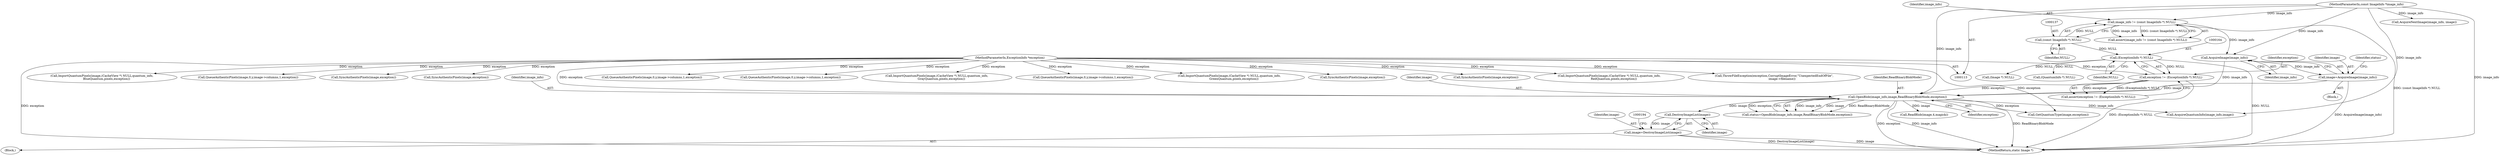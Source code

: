 digraph "0_ImageMagick_f6e9d0d9955e85bdd7540b251cd50d598dacc5e6_26@pointer" {
"1000190" [label="(Call,DestroyImageList(image))"];
"1000178" [label="(Call,OpenBlob(image_info,image,ReadBinaryBlobMode,exception))"];
"1000174" [label="(Call,AcquireImage(image_info))"];
"1000134" [label="(Call,image_info != (const ImageInfo *) NULL)"];
"1000114" [label="(MethodParameterIn,const ImageInfo *image_info)"];
"1000136" [label="(Call,(const ImageInfo *) NULL)"];
"1000172" [label="(Call,image=AcquireImage(image_info))"];
"1000161" [label="(Call,exception != (ExceptionInfo *) NULL)"];
"1000115" [label="(MethodParameterIn,ExceptionInfo *exception)"];
"1000163" [label="(Call,(ExceptionInfo *) NULL)"];
"1000188" [label="(Call,image=DestroyImageList(image))"];
"1000175" [label="(Identifier,image_info)"];
"1000180" [label="(Identifier,image)"];
"1000162" [label="(Identifier,exception)"];
"1000138" [label="(Identifier,NULL)"];
"1000115" [label="(MethodParameterIn,ExceptionInfo *exception)"];
"1000163" [label="(Call,(ExceptionInfo *) NULL)"];
"1000173" [label="(Identifier,image)"];
"1000136" [label="(Call,(const ImageInfo *) NULL)"];
"1000161" [label="(Call,exception != (ExceptionInfo *) NULL)"];
"1000713" [label="(Call,ImportQuantumPixels(image,(CacheView *) NULL,quantum_info,\n          GreenQuantum,pixels,exception))"];
"1000135" [label="(Identifier,image_info)"];
"1000176" [label="(Call,status=OpenBlob(image_info,image,ReadBinaryBlobMode,exception))"];
"1000177" [label="(Identifier,status)"];
"1000598" [label="(Call,SyncAuthenticPixels(image,exception))"];
"1000786" [label="(Call,SyncAuthenticPixels(image,exception))"];
"1000160" [label="(Call,assert(exception != (ExceptionInfo *) NULL))"];
"1000174" [label="(Call,AcquireImage(image_info))"];
"1000496" [label="(Call,AcquireQuantumInfo(image_info,image))"];
"1000458" [label="(Call,GetQuantumType(image,exception))"];
"1000165" [label="(Identifier,NULL)"];
"1000198" [label="(Call,ReadBlob(image,4,magick))"];
"1000133" [label="(Call,assert(image_info != (const ImageInfo *) NULL))"];
"1000134" [label="(Call,image_info != (const ImageInfo *) NULL)"];
"1000651" [label="(Call,ImportQuantumPixels(image,(CacheView *) NULL,quantum_info,\n          RedQuantum,pixels,exception))"];
"1000806" [label="(Call,ThrowFileException(exception,CorruptImageError,\"UnexpectedEndOfFile\",\n                 image->filename))"];
"1000193" [label="(Call,(Image *) NULL)"];
"1000187" [label="(Block,)"];
"1000189" [label="(Identifier,image)"];
"1000775" [label="(Call,ImportQuantumPixels(image,(CacheView *) NULL,quantum_info,\n          BlueQuantum,pixels,exception))"];
"1000178" [label="(Call,OpenBlob(image_info,image,ReadBinaryBlobMode,exception))"];
"1000633" [label="(Call,QueueAuthenticPixels(image,0,y,image->columns,1,exception))"];
"1000116" [label="(Block,)"];
"1000662" [label="(Call,SyncAuthenticPixels(image,exception))"];
"1000724" [label="(Call,SyncAuthenticPixels(image,exception))"];
"1000569" [label="(Call,QueueAuthenticPixels(image,0,y,image->columns,1,exception))"];
"1000757" [label="(Call,QueueAuthenticPixels(image,0,y,image->columns,1,exception))"];
"1000191" [label="(Identifier,image)"];
"1000114" [label="(MethodParameterIn,const ImageInfo *image_info)"];
"1000587" [label="(Call,ImportQuantumPixels(image,(CacheView *) NULL,quantum_info,\n          GrayQuantum,pixels,exception))"];
"1000188" [label="(Call,image=DestroyImageList(image))"];
"1000695" [label="(Call,QueueAuthenticPixels(image,0,y,image->columns,1,exception))"];
"1000876" [label="(MethodReturn,static Image *)"];
"1000181" [label="(Identifier,ReadBinaryBlobMode)"];
"1000182" [label="(Identifier,exception)"];
"1000825" [label="(Call,AcquireNextImage(image_info, image))"];
"1000179" [label="(Identifier,image_info)"];
"1000190" [label="(Call,DestroyImageList(image))"];
"1000502" [label="(Call,(QuantumInfo *) NULL)"];
"1000172" [label="(Call,image=AcquireImage(image_info))"];
"1000190" -> "1000188"  [label="AST: "];
"1000190" -> "1000191"  [label="CFG: "];
"1000191" -> "1000190"  [label="AST: "];
"1000188" -> "1000190"  [label="CFG: "];
"1000190" -> "1000188"  [label="DDG: image"];
"1000178" -> "1000190"  [label="DDG: image"];
"1000178" -> "1000176"  [label="AST: "];
"1000178" -> "1000182"  [label="CFG: "];
"1000179" -> "1000178"  [label="AST: "];
"1000180" -> "1000178"  [label="AST: "];
"1000181" -> "1000178"  [label="AST: "];
"1000182" -> "1000178"  [label="AST: "];
"1000176" -> "1000178"  [label="CFG: "];
"1000178" -> "1000876"  [label="DDG: exception"];
"1000178" -> "1000876"  [label="DDG: image_info"];
"1000178" -> "1000876"  [label="DDG: ReadBinaryBlobMode"];
"1000178" -> "1000176"  [label="DDG: image_info"];
"1000178" -> "1000176"  [label="DDG: image"];
"1000178" -> "1000176"  [label="DDG: ReadBinaryBlobMode"];
"1000178" -> "1000176"  [label="DDG: exception"];
"1000174" -> "1000178"  [label="DDG: image_info"];
"1000114" -> "1000178"  [label="DDG: image_info"];
"1000172" -> "1000178"  [label="DDG: image"];
"1000161" -> "1000178"  [label="DDG: exception"];
"1000115" -> "1000178"  [label="DDG: exception"];
"1000178" -> "1000198"  [label="DDG: image"];
"1000178" -> "1000458"  [label="DDG: exception"];
"1000178" -> "1000496"  [label="DDG: image_info"];
"1000174" -> "1000172"  [label="AST: "];
"1000174" -> "1000175"  [label="CFG: "];
"1000175" -> "1000174"  [label="AST: "];
"1000172" -> "1000174"  [label="CFG: "];
"1000174" -> "1000172"  [label="DDG: image_info"];
"1000134" -> "1000174"  [label="DDG: image_info"];
"1000114" -> "1000174"  [label="DDG: image_info"];
"1000134" -> "1000133"  [label="AST: "];
"1000134" -> "1000136"  [label="CFG: "];
"1000135" -> "1000134"  [label="AST: "];
"1000136" -> "1000134"  [label="AST: "];
"1000133" -> "1000134"  [label="CFG: "];
"1000134" -> "1000876"  [label="DDG: (const ImageInfo *) NULL"];
"1000134" -> "1000133"  [label="DDG: image_info"];
"1000134" -> "1000133"  [label="DDG: (const ImageInfo *) NULL"];
"1000114" -> "1000134"  [label="DDG: image_info"];
"1000136" -> "1000134"  [label="DDG: NULL"];
"1000114" -> "1000113"  [label="AST: "];
"1000114" -> "1000876"  [label="DDG: image_info"];
"1000114" -> "1000496"  [label="DDG: image_info"];
"1000114" -> "1000825"  [label="DDG: image_info"];
"1000136" -> "1000138"  [label="CFG: "];
"1000137" -> "1000136"  [label="AST: "];
"1000138" -> "1000136"  [label="AST: "];
"1000136" -> "1000163"  [label="DDG: NULL"];
"1000172" -> "1000116"  [label="AST: "];
"1000173" -> "1000172"  [label="AST: "];
"1000177" -> "1000172"  [label="CFG: "];
"1000172" -> "1000876"  [label="DDG: AcquireImage(image_info)"];
"1000161" -> "1000160"  [label="AST: "];
"1000161" -> "1000163"  [label="CFG: "];
"1000162" -> "1000161"  [label="AST: "];
"1000163" -> "1000161"  [label="AST: "];
"1000160" -> "1000161"  [label="CFG: "];
"1000161" -> "1000876"  [label="DDG: (ExceptionInfo *) NULL"];
"1000161" -> "1000160"  [label="DDG: exception"];
"1000161" -> "1000160"  [label="DDG: (ExceptionInfo *) NULL"];
"1000115" -> "1000161"  [label="DDG: exception"];
"1000163" -> "1000161"  [label="DDG: NULL"];
"1000115" -> "1000113"  [label="AST: "];
"1000115" -> "1000876"  [label="DDG: exception"];
"1000115" -> "1000458"  [label="DDG: exception"];
"1000115" -> "1000569"  [label="DDG: exception"];
"1000115" -> "1000587"  [label="DDG: exception"];
"1000115" -> "1000598"  [label="DDG: exception"];
"1000115" -> "1000633"  [label="DDG: exception"];
"1000115" -> "1000651"  [label="DDG: exception"];
"1000115" -> "1000662"  [label="DDG: exception"];
"1000115" -> "1000695"  [label="DDG: exception"];
"1000115" -> "1000713"  [label="DDG: exception"];
"1000115" -> "1000724"  [label="DDG: exception"];
"1000115" -> "1000757"  [label="DDG: exception"];
"1000115" -> "1000775"  [label="DDG: exception"];
"1000115" -> "1000786"  [label="DDG: exception"];
"1000115" -> "1000806"  [label="DDG: exception"];
"1000163" -> "1000165"  [label="CFG: "];
"1000164" -> "1000163"  [label="AST: "];
"1000165" -> "1000163"  [label="AST: "];
"1000163" -> "1000876"  [label="DDG: NULL"];
"1000163" -> "1000193"  [label="DDG: NULL"];
"1000163" -> "1000502"  [label="DDG: NULL"];
"1000188" -> "1000187"  [label="AST: "];
"1000189" -> "1000188"  [label="AST: "];
"1000194" -> "1000188"  [label="CFG: "];
"1000188" -> "1000876"  [label="DDG: DestroyImageList(image)"];
"1000188" -> "1000876"  [label="DDG: image"];
}
